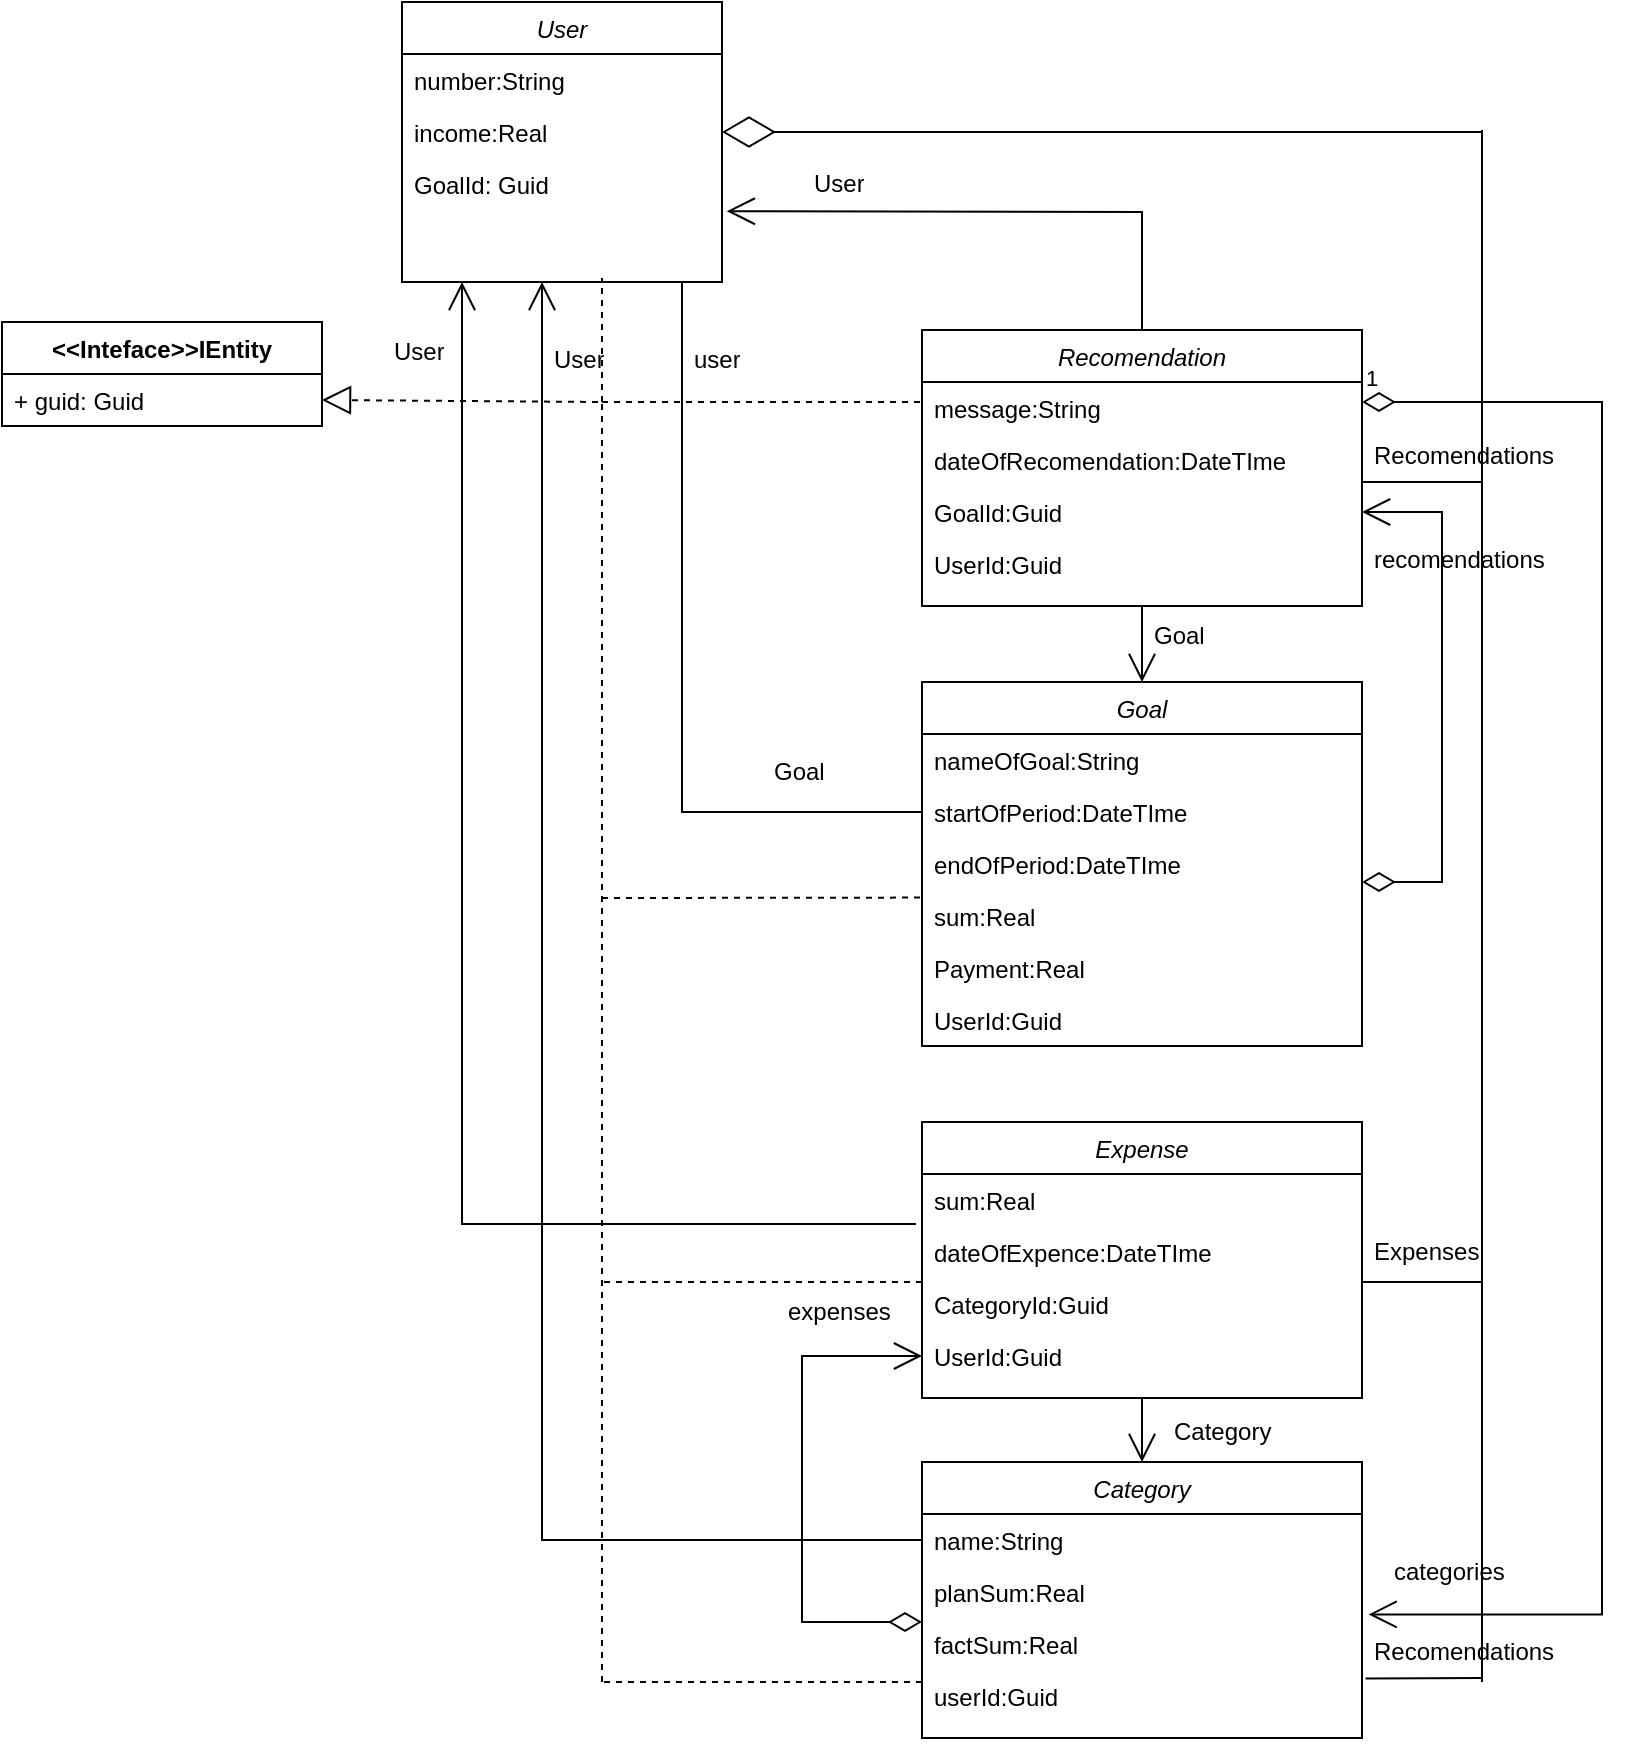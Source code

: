 <mxfile version="24.4.3" type="github">
  <diagram id="C5RBs43oDa-KdzZeNtuy" name="Page-1">
    <mxGraphModel dx="1423" dy="900" grid="1" gridSize="10" guides="1" tooltips="1" connect="1" arrows="1" fold="1" page="1" pageScale="1" pageWidth="827" pageHeight="1169" math="0" shadow="0">
      <root>
        <mxCell id="WIyWlLk6GJQsqaUBKTNV-0" />
        <mxCell id="WIyWlLk6GJQsqaUBKTNV-1" parent="WIyWlLk6GJQsqaUBKTNV-0" />
        <mxCell id="zkfFHV4jXpPFQw0GAbJ--0" value="User" style="swimlane;fontStyle=2;align=center;verticalAlign=top;childLayout=stackLayout;horizontal=1;startSize=26;horizontalStack=0;resizeParent=1;resizeLast=0;collapsible=1;marginBottom=0;rounded=0;shadow=0;strokeWidth=1;" parent="WIyWlLk6GJQsqaUBKTNV-1" vertex="1">
          <mxGeometry x="220" y="120" width="160" height="140" as="geometry">
            <mxRectangle x="230" y="140" width="160" height="26" as="alternateBounds" />
          </mxGeometry>
        </mxCell>
        <mxCell id="zkfFHV4jXpPFQw0GAbJ--3" value="number:String" style="text;align=left;verticalAlign=top;spacingLeft=4;spacingRight=4;overflow=hidden;rotatable=0;points=[[0,0.5],[1,0.5]];portConstraint=eastwest;rounded=0;shadow=0;html=0;" parent="zkfFHV4jXpPFQw0GAbJ--0" vertex="1">
          <mxGeometry y="26" width="160" height="26" as="geometry" />
        </mxCell>
        <mxCell id="MyuWkIbGAT1TP141F0Ht-4" value="income:Real" style="text;align=left;verticalAlign=top;spacingLeft=4;spacingRight=4;overflow=hidden;rotatable=0;points=[[0,0.5],[1,0.5]];portConstraint=eastwest;rounded=0;shadow=0;html=0;" vertex="1" parent="zkfFHV4jXpPFQw0GAbJ--0">
          <mxGeometry y="52" width="160" height="26" as="geometry" />
        </mxCell>
        <mxCell id="MyuWkIbGAT1TP141F0Ht-5" value="GoalId: Guid" style="text;align=left;verticalAlign=top;spacingLeft=4;spacingRight=4;overflow=hidden;rotatable=0;points=[[0,0.5],[1,0.5]];portConstraint=eastwest;rounded=0;shadow=0;html=0;" vertex="1" parent="zkfFHV4jXpPFQw0GAbJ--0">
          <mxGeometry y="78" width="160" height="26" as="geometry" />
        </mxCell>
        <mxCell id="MyuWkIbGAT1TP141F0Ht-0" value="&amp;lt;&amp;lt;Inteface&amp;gt;&amp;gt;IEntity" style="swimlane;fontStyle=1;align=center;verticalAlign=top;childLayout=stackLayout;horizontal=1;startSize=26;horizontalStack=0;resizeParent=1;resizeParentMax=0;resizeLast=0;collapsible=1;marginBottom=0;whiteSpace=wrap;html=1;" vertex="1" parent="WIyWlLk6GJQsqaUBKTNV-1">
          <mxGeometry x="20" y="280" width="160" height="52" as="geometry" />
        </mxCell>
        <mxCell id="MyuWkIbGAT1TP141F0Ht-1" value="+ guid: Guid" style="text;strokeColor=none;fillColor=none;align=left;verticalAlign=top;spacingLeft=4;spacingRight=4;overflow=hidden;rotatable=0;points=[[0,0.5],[1,0.5]];portConstraint=eastwest;whiteSpace=wrap;html=1;" vertex="1" parent="MyuWkIbGAT1TP141F0Ht-0">
          <mxGeometry y="26" width="160" height="26" as="geometry" />
        </mxCell>
        <mxCell id="MyuWkIbGAT1TP141F0Ht-6" value="Recomendation" style="swimlane;fontStyle=2;align=center;verticalAlign=top;childLayout=stackLayout;horizontal=1;startSize=26;horizontalStack=0;resizeParent=1;resizeLast=0;collapsible=1;marginBottom=0;rounded=0;shadow=0;strokeWidth=1;" vertex="1" parent="WIyWlLk6GJQsqaUBKTNV-1">
          <mxGeometry x="480" y="284" width="220" height="138" as="geometry">
            <mxRectangle x="230" y="140" width="160" height="26" as="alternateBounds" />
          </mxGeometry>
        </mxCell>
        <mxCell id="MyuWkIbGAT1TP141F0Ht-7" value="message:String" style="text;align=left;verticalAlign=top;spacingLeft=4;spacingRight=4;overflow=hidden;rotatable=0;points=[[0,0.5],[1,0.5]];portConstraint=eastwest;rounded=0;shadow=0;html=0;" vertex="1" parent="MyuWkIbGAT1TP141F0Ht-6">
          <mxGeometry y="26" width="220" height="26" as="geometry" />
        </mxCell>
        <mxCell id="MyuWkIbGAT1TP141F0Ht-8" value="dateOfRecomendation:DateTIme" style="text;align=left;verticalAlign=top;spacingLeft=4;spacingRight=4;overflow=hidden;rotatable=0;points=[[0,0.5],[1,0.5]];portConstraint=eastwest;rounded=0;shadow=0;html=0;" vertex="1" parent="MyuWkIbGAT1TP141F0Ht-6">
          <mxGeometry y="52" width="220" height="26" as="geometry" />
        </mxCell>
        <mxCell id="MyuWkIbGAT1TP141F0Ht-10" value="GoalId:Guid" style="text;align=left;verticalAlign=top;spacingLeft=4;spacingRight=4;overflow=hidden;rotatable=0;points=[[0,0.5],[1,0.5]];portConstraint=eastwest;rounded=0;shadow=0;html=0;" vertex="1" parent="MyuWkIbGAT1TP141F0Ht-6">
          <mxGeometry y="78" width="220" height="26" as="geometry" />
        </mxCell>
        <mxCell id="MyuWkIbGAT1TP141F0Ht-11" value="UserId:Guid" style="text;align=left;verticalAlign=top;spacingLeft=4;spacingRight=4;overflow=hidden;rotatable=0;points=[[0,0.5],[1,0.5]];portConstraint=eastwest;rounded=0;shadow=0;html=0;" vertex="1" parent="MyuWkIbGAT1TP141F0Ht-6">
          <mxGeometry y="104" width="220" height="26" as="geometry" />
        </mxCell>
        <mxCell id="MyuWkIbGAT1TP141F0Ht-12" value="Goal" style="swimlane;fontStyle=2;align=center;verticalAlign=top;childLayout=stackLayout;horizontal=1;startSize=26;horizontalStack=0;resizeParent=1;resizeLast=0;collapsible=1;marginBottom=0;rounded=0;shadow=0;strokeWidth=1;" vertex="1" parent="WIyWlLk6GJQsqaUBKTNV-1">
          <mxGeometry x="480" y="460" width="220" height="182" as="geometry">
            <mxRectangle x="230" y="140" width="160" height="26" as="alternateBounds" />
          </mxGeometry>
        </mxCell>
        <mxCell id="MyuWkIbGAT1TP141F0Ht-13" value="nameOfGoal:String" style="text;align=left;verticalAlign=top;spacingLeft=4;spacingRight=4;overflow=hidden;rotatable=0;points=[[0,0.5],[1,0.5]];portConstraint=eastwest;rounded=0;shadow=0;html=0;" vertex="1" parent="MyuWkIbGAT1TP141F0Ht-12">
          <mxGeometry y="26" width="220" height="26" as="geometry" />
        </mxCell>
        <mxCell id="MyuWkIbGAT1TP141F0Ht-14" value="startOfPeriod:DateTIme" style="text;align=left;verticalAlign=top;spacingLeft=4;spacingRight=4;overflow=hidden;rotatable=0;points=[[0,0.5],[1,0.5]];portConstraint=eastwest;rounded=0;shadow=0;html=0;" vertex="1" parent="MyuWkIbGAT1TP141F0Ht-12">
          <mxGeometry y="52" width="220" height="26" as="geometry" />
        </mxCell>
        <mxCell id="MyuWkIbGAT1TP141F0Ht-17" value="endOfPeriod:DateTIme" style="text;align=left;verticalAlign=top;spacingLeft=4;spacingRight=4;overflow=hidden;rotatable=0;points=[[0,0.5],[1,0.5]];portConstraint=eastwest;rounded=0;shadow=0;html=0;" vertex="1" parent="MyuWkIbGAT1TP141F0Ht-12">
          <mxGeometry y="78" width="220" height="26" as="geometry" />
        </mxCell>
        <mxCell id="MyuWkIbGAT1TP141F0Ht-18" value="sum:Real" style="text;align=left;verticalAlign=top;spacingLeft=4;spacingRight=4;overflow=hidden;rotatable=0;points=[[0,0.5],[1,0.5]];portConstraint=eastwest;rounded=0;shadow=0;html=0;" vertex="1" parent="MyuWkIbGAT1TP141F0Ht-12">
          <mxGeometry y="104" width="220" height="26" as="geometry" />
        </mxCell>
        <mxCell id="MyuWkIbGAT1TP141F0Ht-19" value="Payment:Real" style="text;align=left;verticalAlign=top;spacingLeft=4;spacingRight=4;overflow=hidden;rotatable=0;points=[[0,0.5],[1,0.5]];portConstraint=eastwest;rounded=0;shadow=0;html=0;" vertex="1" parent="MyuWkIbGAT1TP141F0Ht-12">
          <mxGeometry y="130" width="220" height="26" as="geometry" />
        </mxCell>
        <mxCell id="MyuWkIbGAT1TP141F0Ht-20" value="UserId:Guid" style="text;align=left;verticalAlign=top;spacingLeft=4;spacingRight=4;overflow=hidden;rotatable=0;points=[[0,0.5],[1,0.5]];portConstraint=eastwest;rounded=0;shadow=0;html=0;" vertex="1" parent="MyuWkIbGAT1TP141F0Ht-12">
          <mxGeometry y="156" width="220" height="26" as="geometry" />
        </mxCell>
        <mxCell id="MyuWkIbGAT1TP141F0Ht-21" value="Expense" style="swimlane;fontStyle=2;align=center;verticalAlign=top;childLayout=stackLayout;horizontal=1;startSize=26;horizontalStack=0;resizeParent=1;resizeLast=0;collapsible=1;marginBottom=0;rounded=0;shadow=0;strokeWidth=1;" vertex="1" parent="WIyWlLk6GJQsqaUBKTNV-1">
          <mxGeometry x="480" y="680" width="220" height="138" as="geometry">
            <mxRectangle x="230" y="140" width="160" height="26" as="alternateBounds" />
          </mxGeometry>
        </mxCell>
        <mxCell id="MyuWkIbGAT1TP141F0Ht-26" value="sum:Real" style="text;align=left;verticalAlign=top;spacingLeft=4;spacingRight=4;overflow=hidden;rotatable=0;points=[[0,0.5],[1,0.5]];portConstraint=eastwest;rounded=0;shadow=0;html=0;" vertex="1" parent="MyuWkIbGAT1TP141F0Ht-21">
          <mxGeometry y="26" width="220" height="26" as="geometry" />
        </mxCell>
        <mxCell id="MyuWkIbGAT1TP141F0Ht-27" value="dateOfExpence:DateTIme" style="text;align=left;verticalAlign=top;spacingLeft=4;spacingRight=4;overflow=hidden;rotatable=0;points=[[0,0.5],[1,0.5]];portConstraint=eastwest;rounded=0;shadow=0;html=0;" vertex="1" parent="MyuWkIbGAT1TP141F0Ht-21">
          <mxGeometry y="52" width="220" height="26" as="geometry" />
        </mxCell>
        <mxCell id="MyuWkIbGAT1TP141F0Ht-16" value="CategoryId:Guid" style="text;align=left;verticalAlign=top;spacingLeft=4;spacingRight=4;overflow=hidden;rotatable=0;points=[[0,0.5],[1,0.5]];portConstraint=eastwest;rounded=0;shadow=0;html=0;" vertex="1" parent="MyuWkIbGAT1TP141F0Ht-21">
          <mxGeometry y="78" width="220" height="26" as="geometry" />
        </mxCell>
        <mxCell id="MyuWkIbGAT1TP141F0Ht-28" value="UserId:Guid" style="text;align=left;verticalAlign=top;spacingLeft=4;spacingRight=4;overflow=hidden;rotatable=0;points=[[0,0.5],[1,0.5]];portConstraint=eastwest;rounded=0;shadow=0;html=0;" vertex="1" parent="MyuWkIbGAT1TP141F0Ht-21">
          <mxGeometry y="104" width="220" height="26" as="geometry" />
        </mxCell>
        <mxCell id="MyuWkIbGAT1TP141F0Ht-29" value="Category" style="swimlane;fontStyle=2;align=center;verticalAlign=top;childLayout=stackLayout;horizontal=1;startSize=26;horizontalStack=0;resizeParent=1;resizeLast=0;collapsible=1;marginBottom=0;rounded=0;shadow=0;strokeWidth=1;" vertex="1" parent="WIyWlLk6GJQsqaUBKTNV-1">
          <mxGeometry x="480" y="850" width="220" height="138" as="geometry">
            <mxRectangle x="230" y="140" width="160" height="26" as="alternateBounds" />
          </mxGeometry>
        </mxCell>
        <mxCell id="MyuWkIbGAT1TP141F0Ht-30" value="name:String" style="text;align=left;verticalAlign=top;spacingLeft=4;spacingRight=4;overflow=hidden;rotatable=0;points=[[0,0.5],[1,0.5]];portConstraint=eastwest;rounded=0;shadow=0;html=0;" vertex="1" parent="MyuWkIbGAT1TP141F0Ht-29">
          <mxGeometry y="26" width="220" height="26" as="geometry" />
        </mxCell>
        <mxCell id="MyuWkIbGAT1TP141F0Ht-34" value="planSum:Real" style="text;align=left;verticalAlign=top;spacingLeft=4;spacingRight=4;overflow=hidden;rotatable=0;points=[[0,0.5],[1,0.5]];portConstraint=eastwest;rounded=0;shadow=0;html=0;" vertex="1" parent="MyuWkIbGAT1TP141F0Ht-29">
          <mxGeometry y="52" width="220" height="26" as="geometry" />
        </mxCell>
        <mxCell id="MyuWkIbGAT1TP141F0Ht-35" value="factSum:Real" style="text;align=left;verticalAlign=top;spacingLeft=4;spacingRight=4;overflow=hidden;rotatable=0;points=[[0,0.5],[1,0.5]];portConstraint=eastwest;rounded=0;shadow=0;html=0;" vertex="1" parent="MyuWkIbGAT1TP141F0Ht-29">
          <mxGeometry y="78" width="220" height="26" as="geometry" />
        </mxCell>
        <mxCell id="MyuWkIbGAT1TP141F0Ht-15" value="userId:Guid" style="text;align=left;verticalAlign=top;spacingLeft=4;spacingRight=4;overflow=hidden;rotatable=0;points=[[0,0.5],[1,0.5]];portConstraint=eastwest;rounded=0;shadow=0;html=0;" vertex="1" parent="MyuWkIbGAT1TP141F0Ht-29">
          <mxGeometry y="104" width="220" height="26" as="geometry" />
        </mxCell>
        <mxCell id="MyuWkIbGAT1TP141F0Ht-36" value="" style="endArrow=block;endFill=0;endSize=12;html=1;rounded=0;entryX=1;entryY=0.5;entryDx=0;entryDy=0;dashed=1;" edge="1" parent="WIyWlLk6GJQsqaUBKTNV-1" target="MyuWkIbGAT1TP141F0Ht-1">
          <mxGeometry width="160" relative="1" as="geometry">
            <mxPoint x="320" y="960" as="sourcePoint" />
            <mxPoint x="230" y="380" as="targetPoint" />
            <Array as="points">
              <mxPoint x="320" y="320" />
            </Array>
          </mxGeometry>
        </mxCell>
        <mxCell id="MyuWkIbGAT1TP141F0Ht-38" value="" style="endArrow=none;dashed=1;html=1;rounded=0;entryX=0.75;entryY=1;entryDx=0;entryDy=0;" edge="1" parent="WIyWlLk6GJQsqaUBKTNV-1">
          <mxGeometry width="50" height="50" relative="1" as="geometry">
            <mxPoint x="320" y="320" as="sourcePoint" />
            <mxPoint x="320" y="258" as="targetPoint" />
          </mxGeometry>
        </mxCell>
        <mxCell id="MyuWkIbGAT1TP141F0Ht-39" value="" style="endArrow=none;dashed=1;html=1;rounded=0;entryX=0;entryY=0.385;entryDx=0;entryDy=0;entryPerimeter=0;" edge="1" parent="WIyWlLk6GJQsqaUBKTNV-1" target="MyuWkIbGAT1TP141F0Ht-7">
          <mxGeometry width="50" height="50" relative="1" as="geometry">
            <mxPoint x="320" y="320" as="sourcePoint" />
            <mxPoint x="350" y="268" as="targetPoint" />
          </mxGeometry>
        </mxCell>
        <mxCell id="MyuWkIbGAT1TP141F0Ht-40" value="" style="endArrow=none;dashed=1;html=1;rounded=0;entryX=-0.003;entryY=1.146;entryDx=0;entryDy=0;entryPerimeter=0;" edge="1" parent="WIyWlLk6GJQsqaUBKTNV-1" target="MyuWkIbGAT1TP141F0Ht-17">
          <mxGeometry width="50" height="50" relative="1" as="geometry">
            <mxPoint x="320" y="568" as="sourcePoint" />
            <mxPoint x="400" y="560" as="targetPoint" />
          </mxGeometry>
        </mxCell>
        <mxCell id="MyuWkIbGAT1TP141F0Ht-41" value="" style="endArrow=none;dashed=1;html=1;rounded=0;entryX=-0.003;entryY=1.146;entryDx=0;entryDy=0;entryPerimeter=0;" edge="1" parent="WIyWlLk6GJQsqaUBKTNV-1">
          <mxGeometry width="50" height="50" relative="1" as="geometry">
            <mxPoint x="321" y="760" as="sourcePoint" />
            <mxPoint x="480" y="760" as="targetPoint" />
          </mxGeometry>
        </mxCell>
        <mxCell id="MyuWkIbGAT1TP141F0Ht-42" value="" style="endArrow=none;dashed=1;html=1;rounded=0;entryX=-0.003;entryY=1.146;entryDx=0;entryDy=0;entryPerimeter=0;" edge="1" parent="WIyWlLk6GJQsqaUBKTNV-1">
          <mxGeometry width="50" height="50" relative="1" as="geometry">
            <mxPoint x="321" y="960" as="sourcePoint" />
            <mxPoint x="480" y="960" as="targetPoint" />
          </mxGeometry>
        </mxCell>
        <mxCell id="MyuWkIbGAT1TP141F0Ht-43" value="" style="endArrow=diamondThin;endFill=0;endSize=24;html=1;rounded=0;entryX=1;entryY=0.5;entryDx=0;entryDy=0;" edge="1" parent="WIyWlLk6GJQsqaUBKTNV-1" target="MyuWkIbGAT1TP141F0Ht-4">
          <mxGeometry width="160" relative="1" as="geometry">
            <mxPoint x="760" y="185" as="sourcePoint" />
            <mxPoint x="670" y="190" as="targetPoint" />
          </mxGeometry>
        </mxCell>
        <mxCell id="MyuWkIbGAT1TP141F0Ht-44" value="" style="endArrow=none;html=1;rounded=0;" edge="1" parent="WIyWlLk6GJQsqaUBKTNV-1">
          <mxGeometry width="50" height="50" relative="1" as="geometry">
            <mxPoint x="760" y="960" as="sourcePoint" />
            <mxPoint x="760" y="184" as="targetPoint" />
          </mxGeometry>
        </mxCell>
        <mxCell id="MyuWkIbGAT1TP141F0Ht-45" value="" style="endArrow=none;html=1;rounded=0;" edge="1" parent="WIyWlLk6GJQsqaUBKTNV-1">
          <mxGeometry width="50" height="50" relative="1" as="geometry">
            <mxPoint x="700" y="360" as="sourcePoint" />
            <mxPoint x="760" y="360" as="targetPoint" />
          </mxGeometry>
        </mxCell>
        <mxCell id="MyuWkIbGAT1TP141F0Ht-46" value="Recomendations" style="text;strokeColor=none;fillColor=none;align=left;verticalAlign=middle;spacingLeft=4;spacingRight=4;overflow=hidden;points=[[0,0.5],[1,0.5]];portConstraint=eastwest;rotatable=0;whiteSpace=wrap;html=1;" vertex="1" parent="WIyWlLk6GJQsqaUBKTNV-1">
          <mxGeometry x="700" y="332" width="110" height="30" as="geometry" />
        </mxCell>
        <mxCell id="MyuWkIbGAT1TP141F0Ht-49" value="" style="endArrow=none;html=1;rounded=0;" edge="1" parent="WIyWlLk6GJQsqaUBKTNV-1">
          <mxGeometry width="50" height="50" relative="1" as="geometry">
            <mxPoint x="700" y="760" as="sourcePoint" />
            <mxPoint x="760" y="760" as="targetPoint" />
          </mxGeometry>
        </mxCell>
        <mxCell id="MyuWkIbGAT1TP141F0Ht-50" value="Expenses" style="text;strokeColor=none;fillColor=none;align=left;verticalAlign=middle;spacingLeft=4;spacingRight=4;overflow=hidden;points=[[0,0.5],[1,0.5]];portConstraint=eastwest;rotatable=0;whiteSpace=wrap;html=1;" vertex="1" parent="WIyWlLk6GJQsqaUBKTNV-1">
          <mxGeometry x="700" y="730" width="110" height="30" as="geometry" />
        </mxCell>
        <mxCell id="MyuWkIbGAT1TP141F0Ht-51" value="" style="endArrow=none;html=1;rounded=0;exitX=1.008;exitY=0.162;exitDx=0;exitDy=0;exitPerimeter=0;" edge="1" parent="WIyWlLk6GJQsqaUBKTNV-1" source="MyuWkIbGAT1TP141F0Ht-15">
          <mxGeometry width="50" height="50" relative="1" as="geometry">
            <mxPoint x="720" y="960" as="sourcePoint" />
            <mxPoint x="760" y="958" as="targetPoint" />
          </mxGeometry>
        </mxCell>
        <mxCell id="MyuWkIbGAT1TP141F0Ht-52" value="Recomendations" style="text;strokeColor=none;fillColor=none;align=left;verticalAlign=middle;spacingLeft=4;spacingRight=4;overflow=hidden;points=[[0,0.5],[1,0.5]];portConstraint=eastwest;rotatable=0;whiteSpace=wrap;html=1;" vertex="1" parent="WIyWlLk6GJQsqaUBKTNV-1">
          <mxGeometry x="700" y="930" width="100" height="30" as="geometry" />
        </mxCell>
        <mxCell id="MyuWkIbGAT1TP141F0Ht-53" value="" style="endArrow=none;endFill=0;endSize=12;html=1;rounded=0;entryX=0;entryY=0.5;entryDx=0;entryDy=0;startArrow=none;startFill=0;" edge="1" parent="WIyWlLk6GJQsqaUBKTNV-1" target="MyuWkIbGAT1TP141F0Ht-14">
          <mxGeometry width="160" relative="1" as="geometry">
            <mxPoint x="360" y="260" as="sourcePoint" />
            <mxPoint x="400" y="370" as="targetPoint" />
            <Array as="points">
              <mxPoint x="360" y="525" />
            </Array>
          </mxGeometry>
        </mxCell>
        <mxCell id="MyuWkIbGAT1TP141F0Ht-54" value="Goal" style="text;strokeColor=none;fillColor=none;align=left;verticalAlign=middle;spacingLeft=4;spacingRight=4;overflow=hidden;points=[[0,0.5],[1,0.5]];portConstraint=eastwest;rotatable=0;whiteSpace=wrap;html=1;" vertex="1" parent="WIyWlLk6GJQsqaUBKTNV-1">
          <mxGeometry x="400" y="490" width="80" height="30" as="geometry" />
        </mxCell>
        <mxCell id="MyuWkIbGAT1TP141F0Ht-55" value="" style="endArrow=open;endFill=1;endSize=12;html=1;rounded=0;exitX=0.5;exitY=1;exitDx=0;exitDy=0;" edge="1" parent="WIyWlLk6GJQsqaUBKTNV-1" source="MyuWkIbGAT1TP141F0Ht-6" target="MyuWkIbGAT1TP141F0Ht-12">
          <mxGeometry width="160" relative="1" as="geometry">
            <mxPoint x="590" y="440" as="sourcePoint" />
            <mxPoint x="750" y="440" as="targetPoint" />
          </mxGeometry>
        </mxCell>
        <mxCell id="MyuWkIbGAT1TP141F0Ht-56" value="Goal" style="text;strokeColor=none;fillColor=none;align=left;verticalAlign=middle;spacingLeft=4;spacingRight=4;overflow=hidden;points=[[0,0.5],[1,0.5]];portConstraint=eastwest;rotatable=0;whiteSpace=wrap;html=1;" vertex="1" parent="WIyWlLk6GJQsqaUBKTNV-1">
          <mxGeometry x="590" y="422" width="80" height="30" as="geometry" />
        </mxCell>
        <mxCell id="MyuWkIbGAT1TP141F0Ht-57" value="" style="endArrow=open;endFill=1;endSize=12;html=1;rounded=0;exitX=0.5;exitY=0;exitDx=0;exitDy=0;entryX=1.015;entryY=1.023;entryDx=0;entryDy=0;entryPerimeter=0;" edge="1" parent="WIyWlLk6GJQsqaUBKTNV-1" source="MyuWkIbGAT1TP141F0Ht-6" target="MyuWkIbGAT1TP141F0Ht-5">
          <mxGeometry width="160" relative="1" as="geometry">
            <mxPoint x="560" y="270" as="sourcePoint" />
            <mxPoint x="720" y="270" as="targetPoint" />
            <Array as="points">
              <mxPoint x="590" y="225" />
            </Array>
          </mxGeometry>
        </mxCell>
        <mxCell id="MyuWkIbGAT1TP141F0Ht-58" value="User" style="text;strokeColor=none;fillColor=none;align=left;verticalAlign=middle;spacingLeft=4;spacingRight=4;overflow=hidden;points=[[0,0.5],[1,0.5]];portConstraint=eastwest;rotatable=0;whiteSpace=wrap;html=1;" vertex="1" parent="WIyWlLk6GJQsqaUBKTNV-1">
          <mxGeometry x="420" y="196" width="80" height="30" as="geometry" />
        </mxCell>
        <mxCell id="MyuWkIbGAT1TP141F0Ht-59" value="1" style="endArrow=open;html=1;endSize=12;startArrow=diamondThin;startSize=14;startFill=0;edgeStyle=orthogonalEdgeStyle;align=left;verticalAlign=bottom;rounded=0;entryX=1.015;entryY=-0.069;entryDx=0;entryDy=0;entryPerimeter=0;" edge="1" parent="WIyWlLk6GJQsqaUBKTNV-1" target="MyuWkIbGAT1TP141F0Ht-35">
          <mxGeometry x="-1" y="3" relative="1" as="geometry">
            <mxPoint x="700" y="320" as="sourcePoint" />
            <mxPoint x="860" y="910" as="targetPoint" />
            <Array as="points">
              <mxPoint x="820" y="320" />
              <mxPoint x="820" y="926" />
            </Array>
          </mxGeometry>
        </mxCell>
        <mxCell id="MyuWkIbGAT1TP141F0Ht-60" value="categories" style="text;strokeColor=none;fillColor=none;align=left;verticalAlign=middle;spacingLeft=4;spacingRight=4;overflow=hidden;points=[[0,0.5],[1,0.5]];portConstraint=eastwest;rotatable=0;whiteSpace=wrap;html=1;" vertex="1" parent="WIyWlLk6GJQsqaUBKTNV-1">
          <mxGeometry x="710" y="890" width="80" height="30" as="geometry" />
        </mxCell>
        <mxCell id="MyuWkIbGAT1TP141F0Ht-61" value="user" style="text;strokeColor=none;fillColor=none;align=left;verticalAlign=middle;spacingLeft=4;spacingRight=4;overflow=hidden;points=[[0,0.5],[1,0.5]];portConstraint=eastwest;rotatable=0;whiteSpace=wrap;html=1;" vertex="1" parent="WIyWlLk6GJQsqaUBKTNV-1">
          <mxGeometry x="360" y="284" width="80" height="30" as="geometry" />
        </mxCell>
        <mxCell id="MyuWkIbGAT1TP141F0Ht-62" value="" style="endArrow=open;html=1;endSize=12;startArrow=diamondThin;startSize=14;startFill=0;edgeStyle=orthogonalEdgeStyle;align=left;verticalAlign=bottom;rounded=0;entryX=1;entryY=0.5;entryDx=0;entryDy=0;" edge="1" parent="WIyWlLk6GJQsqaUBKTNV-1" target="MyuWkIbGAT1TP141F0Ht-10">
          <mxGeometry x="-0.75" y="80" relative="1" as="geometry">
            <mxPoint x="700" y="560" as="sourcePoint" />
            <mxPoint x="740" y="420" as="targetPoint" />
            <Array as="points">
              <mxPoint x="740" y="560" />
              <mxPoint x="740" y="375" />
            </Array>
            <mxPoint as="offset" />
          </mxGeometry>
        </mxCell>
        <mxCell id="MyuWkIbGAT1TP141F0Ht-63" value="recomendations" style="text;strokeColor=none;fillColor=none;align=left;verticalAlign=middle;spacingLeft=4;spacingRight=4;overflow=hidden;points=[[0,0.5],[1,0.5]];portConstraint=eastwest;rotatable=0;whiteSpace=wrap;html=1;" vertex="1" parent="WIyWlLk6GJQsqaUBKTNV-1">
          <mxGeometry x="700" y="384" width="100" height="30" as="geometry" />
        </mxCell>
        <mxCell id="MyuWkIbGAT1TP141F0Ht-64" value="" style="endArrow=open;endFill=1;endSize=12;html=1;rounded=0;exitX=0.5;exitY=1;exitDx=0;exitDy=0;" edge="1" parent="WIyWlLk6GJQsqaUBKTNV-1" source="MyuWkIbGAT1TP141F0Ht-21" target="MyuWkIbGAT1TP141F0Ht-29">
          <mxGeometry width="160" relative="1" as="geometry">
            <mxPoint x="580" y="820" as="sourcePoint" />
            <mxPoint x="750" y="830" as="targetPoint" />
          </mxGeometry>
        </mxCell>
        <mxCell id="MyuWkIbGAT1TP141F0Ht-65" value="Category" style="text;strokeColor=none;fillColor=none;align=left;verticalAlign=middle;spacingLeft=4;spacingRight=4;overflow=hidden;points=[[0,0.5],[1,0.5]];portConstraint=eastwest;rotatable=0;whiteSpace=wrap;html=1;" vertex="1" parent="WIyWlLk6GJQsqaUBKTNV-1">
          <mxGeometry x="600" y="820" width="80" height="30" as="geometry" />
        </mxCell>
        <mxCell id="MyuWkIbGAT1TP141F0Ht-66" value="" style="endArrow=open;endFill=1;endSize=12;html=1;rounded=0;" edge="1" parent="WIyWlLk6GJQsqaUBKTNV-1">
          <mxGeometry width="160" relative="1" as="geometry">
            <mxPoint x="477" y="731" as="sourcePoint" />
            <mxPoint x="250" y="260" as="targetPoint" />
            <Array as="points">
              <mxPoint x="250" y="731" />
            </Array>
          </mxGeometry>
        </mxCell>
        <mxCell id="MyuWkIbGAT1TP141F0Ht-67" value="User" style="text;strokeColor=none;fillColor=none;align=left;verticalAlign=middle;spacingLeft=4;spacingRight=4;overflow=hidden;points=[[0,0.5],[1,0.5]];portConstraint=eastwest;rotatable=0;whiteSpace=wrap;html=1;" vertex="1" parent="WIyWlLk6GJQsqaUBKTNV-1">
          <mxGeometry x="210" y="280" width="40" height="30" as="geometry" />
        </mxCell>
        <mxCell id="MyuWkIbGAT1TP141F0Ht-68" value="" style="endArrow=open;endFill=1;endSize=12;html=1;rounded=0;exitX=0;exitY=0.5;exitDx=0;exitDy=0;" edge="1" parent="WIyWlLk6GJQsqaUBKTNV-1" source="MyuWkIbGAT1TP141F0Ht-30">
          <mxGeometry width="160" relative="1" as="geometry">
            <mxPoint x="360" y="900" as="sourcePoint" />
            <mxPoint x="290" y="260" as="targetPoint" />
            <Array as="points">
              <mxPoint x="290" y="889" />
            </Array>
          </mxGeometry>
        </mxCell>
        <mxCell id="MyuWkIbGAT1TP141F0Ht-69" value="User" style="text;strokeColor=none;fillColor=none;align=left;verticalAlign=middle;spacingLeft=4;spacingRight=4;overflow=hidden;points=[[0,0.5],[1,0.5]];portConstraint=eastwest;rotatable=0;whiteSpace=wrap;html=1;" vertex="1" parent="WIyWlLk6GJQsqaUBKTNV-1">
          <mxGeometry x="290" y="284" width="40" height="30" as="geometry" />
        </mxCell>
        <mxCell id="MyuWkIbGAT1TP141F0Ht-70" value="&lt;div&gt;&lt;br&gt;&lt;/div&gt;&lt;div&gt;&lt;br&gt;&lt;/div&gt;" style="endArrow=open;html=1;endSize=12;startArrow=diamondThin;startSize=14;startFill=0;edgeStyle=orthogonalEdgeStyle;align=left;verticalAlign=bottom;rounded=0;exitX=0;exitY=0.077;exitDx=0;exitDy=0;exitPerimeter=0;entryX=0;entryY=0.5;entryDx=0;entryDy=0;" edge="1" parent="WIyWlLk6GJQsqaUBKTNV-1" source="MyuWkIbGAT1TP141F0Ht-35" target="MyuWkIbGAT1TP141F0Ht-28">
          <mxGeometry x="-0.526" y="166" relative="1" as="geometry">
            <mxPoint x="390" y="940" as="sourcePoint" />
            <mxPoint x="550" y="940" as="targetPoint" />
            <Array as="points">
              <mxPoint x="420" y="930" />
              <mxPoint x="420" y="797" />
            </Array>
            <mxPoint x="16" y="70" as="offset" />
          </mxGeometry>
        </mxCell>
        <mxCell id="MyuWkIbGAT1TP141F0Ht-71" value="expenses" style="text;strokeColor=none;fillColor=none;align=left;verticalAlign=middle;spacingLeft=4;spacingRight=4;overflow=hidden;points=[[0,0.5],[1,0.5]];portConstraint=eastwest;rotatable=0;whiteSpace=wrap;html=1;" vertex="1" parent="WIyWlLk6GJQsqaUBKTNV-1">
          <mxGeometry x="407" y="760" width="66" height="30" as="geometry" />
        </mxCell>
      </root>
    </mxGraphModel>
  </diagram>
</mxfile>
